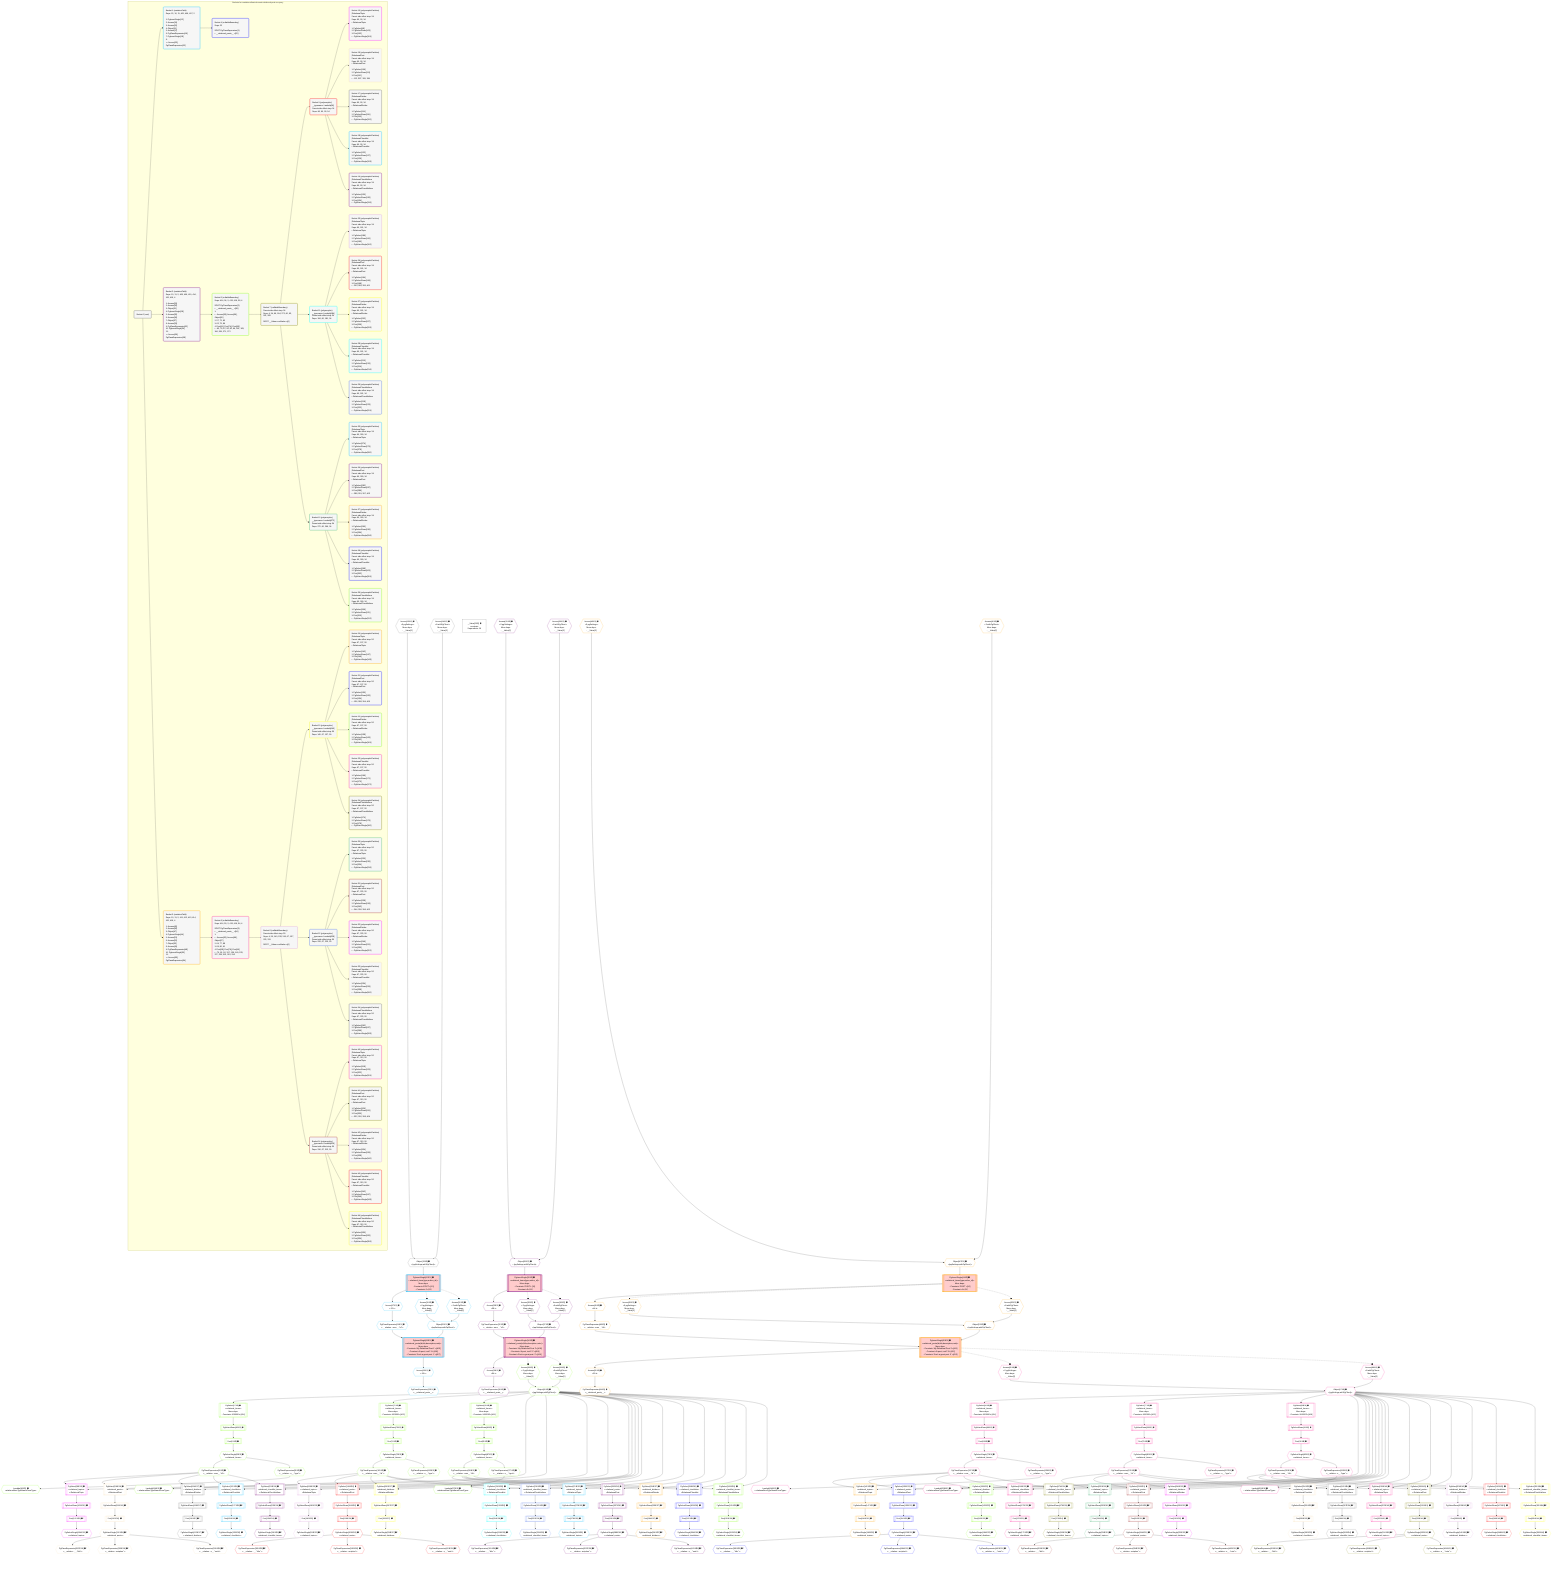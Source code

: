 %%{init: {'themeVariables': { 'fontSize': '12px'}}}%%
graph TD
    classDef path fill:#eee,stroke:#000,color:#000
    classDef plan fill:#fff,stroke-width:1px,color:#000
    classDef itemplan fill:#fff,stroke-width:2px,color:#000
    classDef unbatchedplan fill:#dff,stroke-width:1px,color:#000
    classDef sideeffectplan fill:#fcc,stroke-width:2px,color:#000
    classDef bucket fill:#f6f6f6,color:#000,stroke-width:2px,text-align:left

    subgraph "Buckets for mutations/basics/create-relational-post-no-query"
    Bucket0("Bucket 0 (root)"):::bucket
    Bucket1("Bucket 1 (mutationField)<br />Deps: 15, 10, 11, 405, 406, 407, 2<br /><br />1: PgInsertSingle[12]<br />2: Access[19]<br />3: Access[20]<br />4: Object[21]<br />5: Access[17]<br />6: PgClassExpression[16]<br />7: PgInsertSingle[18]<br />8: <br />ᐳ: Access[23], PgClassExpression[22]"):::bucket
    Bucket2("Bucket 2 (mutationField)<br />Deps: 10, 11, 2, 408, 409, 410, 414, 415, 416, 4<br /><br />1: Access[29]<br />2: Access[30]<br />3: Object[31]<br />4: PgInsertSingle[28]<br />5: Access[35]<br />6: Access[36]<br />7: Object[37]<br />8: Access[33]<br />9: PgClassExpression[32]<br />10: PgInsertSingle[34]<br />11: <br />ᐳ: Access[39], PgClassExpression[38]"):::bucket
    Bucket3("Bucket 3 (mutationField)<br />Deps: 10, 11, 2, 411, 412, 413, 414, 415, 416, 4<br /><br />1: Access[45]<br />2: Access[46]<br />3: Object[47]<br />4: PgInsertSingle[44]<br />5: Access[51]<br />6: Access[52]<br />7: Object[53]<br />8: Access[49]<br />9: PgClassExpression[48]<br />10: PgInsertSingle[50]<br />11: <br />ᐳ: Access[55], PgClassExpression[54]"):::bucket
    Bucket4("Bucket 4 (nullableBoundary)<br />Deps: 22<br /><br />ROOT PgClassExpression{1}ᐸ__relational_posts__ᐳ[22]"):::bucket
    Bucket5("Bucket 5 (nullableBoundary)<br />Deps: 414, 34, 2, 415, 416, 38, 4<br /><br />ROOT PgClassExpression{2}ᐸ__relational_posts__ᐳ[38]<br />1: <br />ᐳ: Access[58], Access[59], Object[60]<br />2: 57, 72, 83<br />3: 62, 75, 86<br />4: First[61], First[74], First[85]<br />ᐳ: 63, 76, 87, 93, 95, 96, 181, 183, 184, 269, 271, 272"):::bucket
    Bucket6("Bucket 6 (nullableBoundary)<br />Deps: 414, 50, 2, 415, 416, 54, 4<br /><br />ROOT PgClassExpression{3}ᐸ__relational_posts__ᐳ[54]<br />1: <br />ᐳ: Access[65], Access[66], Object[67]<br />2: 64, 77, 88<br />3: 69, 80, 91<br />4: First[68], First[79], First[90]<br />ᐳ: 70, 81, 92, 137, 139, 140, 225, 227, 228, 313, 315, 316"):::bucket
    Bucket7("Bucket 7 (nullableBoundary)<br />Parent side effect step: 34<br />Deps: 4, 34, 96, 184, 272, 60, 93, 181, 269<br /><br />ROOT __ValueᐸrootValueᐳ[4]"):::bucket
    Bucket8("Bucket 8 (nullableBoundary)<br />Parent side effect step: 50<br />Deps: 4, 50, 140, 228, 316, 67, 137, 225, 313<br /><br />ROOT __ValueᐸrootValueᐳ[4]"):::bucket
    Bucket9("Bucket 9 (polymorphic)<br />__typename: Lambda[96]<br />Parent side effect step: 34<br />Deps: 96, 60, 93, 34"):::bucket
    Bucket10("Bucket 10 (polymorphic)<br />__typename: Lambda[140]<br />Parent side effect step: 50<br />Deps: 140, 67, 137, 50"):::bucket
    Bucket11("Bucket 11 (polymorphic)<br />__typename: Lambda[184]<br />Parent side effect step: 34<br />Deps: 184, 60, 181, 34"):::bucket
    Bucket12("Bucket 12 (polymorphic)<br />__typename: Lambda[228]<br />Parent side effect step: 50<br />Deps: 228, 67, 225, 50"):::bucket
    Bucket13("Bucket 13 (polymorphic)<br />__typename: Lambda[272]<br />Parent side effect step: 34<br />Deps: 272, 60, 269, 34"):::bucket
    Bucket14("Bucket 14 (polymorphic)<br />__typename: Lambda[316]<br />Parent side effect step: 50<br />Deps: 316, 67, 313, 50"):::bucket
    Bucket15("Bucket 15 (polymorphicPartition)<br />|RelationalTopic<br />Parent side effect step: 34<br />Deps: 60, 93, 34<br />ᐳRelationalTopic<br /><br />1: PgSelect[98]<br />2: PgSelectRows[103]<br />3: First[102]<br />ᐳ: PgSelectSingle[104]"):::bucket
    Bucket16("Bucket 16 (polymorphicPartition)<br />|RelationalPost<br />Parent side effect step: 34<br />Deps: 60, 93, 34<br />ᐳRelationalPost<br /><br />1: PgSelect[106]<br />2: PgSelectRows[111]<br />3: First[110]<br />ᐳ: 112, 387, 393, 399"):::bucket
    Bucket17("Bucket 17 (polymorphicPartition)<br />|RelationalDivider<br />Parent side effect step: 34<br />Deps: 60, 93, 34<br />ᐳRelationalDivider<br /><br />1: PgSelect[114]<br />2: PgSelectRows[119]<br />3: First[118]<br />ᐳ: PgSelectSingle[120]"):::bucket
    Bucket18("Bucket 18 (polymorphicPartition)<br />|RelationalChecklist<br />Parent side effect step: 34<br />Deps: 60, 93, 34<br />ᐳRelationalChecklist<br /><br />1: PgSelect[122]<br />2: PgSelectRows[127]<br />3: First[126]<br />ᐳ: PgSelectSingle[128]"):::bucket
    Bucket19("Bucket 19 (polymorphicPartition)<br />|RelationalChecklistItem<br />Parent side effect step: 34<br />Deps: 60, 93, 34<br />ᐳRelationalChecklistItem<br /><br />1: PgSelect[130]<br />2: PgSelectRows[135]<br />3: First[134]<br />ᐳ: PgSelectSingle[136]"):::bucket
    Bucket20("Bucket 20 (polymorphicPartition)<br />|RelationalTopic<br />Parent side effect step: 50<br />Deps: 67, 137, 50<br />ᐳRelationalTopic<br /><br />1: PgSelect[142]<br />2: PgSelectRows[147]<br />3: First[146]<br />ᐳ: PgSelectSingle[148]"):::bucket
    Bucket21("Bucket 21 (polymorphicPartition)<br />|RelationalPost<br />Parent side effect step: 50<br />Deps: 67, 137, 50<br />ᐳRelationalPost<br /><br />1: PgSelect[150]<br />2: PgSelectRows[155]<br />3: First[154]<br />ᐳ: 156, 388, 394, 400"):::bucket
    Bucket22("Bucket 22 (polymorphicPartition)<br />|RelationalDivider<br />Parent side effect step: 50<br />Deps: 67, 137, 50<br />ᐳRelationalDivider<br /><br />1: PgSelect[158]<br />2: PgSelectRows[163]<br />3: First[162]<br />ᐳ: PgSelectSingle[164]"):::bucket
    Bucket23("Bucket 23 (polymorphicPartition)<br />|RelationalChecklist<br />Parent side effect step: 50<br />Deps: 67, 137, 50<br />ᐳRelationalChecklist<br /><br />1: PgSelect[166]<br />2: PgSelectRows[171]<br />3: First[170]<br />ᐳ: PgSelectSingle[172]"):::bucket
    Bucket24("Bucket 24 (polymorphicPartition)<br />|RelationalChecklistItem<br />Parent side effect step: 50<br />Deps: 67, 137, 50<br />ᐳRelationalChecklistItem<br /><br />1: PgSelect[174]<br />2: PgSelectRows[179]<br />3: First[178]<br />ᐳ: PgSelectSingle[180]"):::bucket
    Bucket25("Bucket 25 (polymorphicPartition)<br />|RelationalTopic<br />Parent side effect step: 34<br />Deps: 60, 181, 34<br />ᐳRelationalTopic<br /><br />1: PgSelect[186]<br />2: PgSelectRows[191]<br />3: First[190]<br />ᐳ: PgSelectSingle[192]"):::bucket
    Bucket26("Bucket 26 (polymorphicPartition)<br />|RelationalPost<br />Parent side effect step: 34<br />Deps: 60, 181, 34<br />ᐳRelationalPost<br /><br />1: PgSelect[194]<br />2: PgSelectRows[199]<br />3: First[198]<br />ᐳ: 200, 389, 395, 401"):::bucket
    Bucket27("Bucket 27 (polymorphicPartition)<br />|RelationalDivider<br />Parent side effect step: 34<br />Deps: 60, 181, 34<br />ᐳRelationalDivider<br /><br />1: PgSelect[202]<br />2: PgSelectRows[207]<br />3: First[206]<br />ᐳ: PgSelectSingle[208]"):::bucket
    Bucket28("Bucket 28 (polymorphicPartition)<br />|RelationalChecklist<br />Parent side effect step: 34<br />Deps: 60, 181, 34<br />ᐳRelationalChecklist<br /><br />1: PgSelect[210]<br />2: PgSelectRows[215]<br />3: First[214]<br />ᐳ: PgSelectSingle[216]"):::bucket
    Bucket29("Bucket 29 (polymorphicPartition)<br />|RelationalChecklistItem<br />Parent side effect step: 34<br />Deps: 60, 181, 34<br />ᐳRelationalChecklistItem<br /><br />1: PgSelect[218]<br />2: PgSelectRows[223]<br />3: First[222]<br />ᐳ: PgSelectSingle[224]"):::bucket
    Bucket30("Bucket 30 (polymorphicPartition)<br />|RelationalTopic<br />Parent side effect step: 50<br />Deps: 67, 225, 50<br />ᐳRelationalTopic<br /><br />1: PgSelect[230]<br />2: PgSelectRows[235]<br />3: First[234]<br />ᐳ: PgSelectSingle[236]"):::bucket
    Bucket31("Bucket 31 (polymorphicPartition)<br />|RelationalPost<br />Parent side effect step: 50<br />Deps: 67, 225, 50<br />ᐳRelationalPost<br /><br />1: PgSelect[238]<br />2: PgSelectRows[243]<br />3: First[242]<br />ᐳ: 244, 390, 396, 402"):::bucket
    Bucket32("Bucket 32 (polymorphicPartition)<br />|RelationalDivider<br />Parent side effect step: 50<br />Deps: 67, 225, 50<br />ᐳRelationalDivider<br /><br />1: PgSelect[246]<br />2: PgSelectRows[251]<br />3: First[250]<br />ᐳ: PgSelectSingle[252]"):::bucket
    Bucket33("Bucket 33 (polymorphicPartition)<br />|RelationalChecklist<br />Parent side effect step: 50<br />Deps: 67, 225, 50<br />ᐳRelationalChecklist<br /><br />1: PgSelect[254]<br />2: PgSelectRows[259]<br />3: First[258]<br />ᐳ: PgSelectSingle[260]"):::bucket
    Bucket34("Bucket 34 (polymorphicPartition)<br />|RelationalChecklistItem<br />Parent side effect step: 50<br />Deps: 67, 225, 50<br />ᐳRelationalChecklistItem<br /><br />1: PgSelect[262]<br />2: PgSelectRows[267]<br />3: First[266]<br />ᐳ: PgSelectSingle[268]"):::bucket
    Bucket35("Bucket 35 (polymorphicPartition)<br />|RelationalTopic<br />Parent side effect step: 34<br />Deps: 60, 269, 34<br />ᐳRelationalTopic<br /><br />1: PgSelect[274]<br />2: PgSelectRows[279]<br />3: First[278]<br />ᐳ: PgSelectSingle[280]"):::bucket
    Bucket36("Bucket 36 (polymorphicPartition)<br />|RelationalPost<br />Parent side effect step: 34<br />Deps: 60, 269, 34<br />ᐳRelationalPost<br /><br />1: PgSelect[282]<br />2: PgSelectRows[287]<br />3: First[286]<br />ᐳ: 288, 391, 397, 403"):::bucket
    Bucket37("Bucket 37 (polymorphicPartition)<br />|RelationalDivider<br />Parent side effect step: 34<br />Deps: 60, 269, 34<br />ᐳRelationalDivider<br /><br />1: PgSelect[290]<br />2: PgSelectRows[295]<br />3: First[294]<br />ᐳ: PgSelectSingle[296]"):::bucket
    Bucket38("Bucket 38 (polymorphicPartition)<br />|RelationalChecklist<br />Parent side effect step: 34<br />Deps: 60, 269, 34<br />ᐳRelationalChecklist<br /><br />1: PgSelect[298]<br />2: PgSelectRows[303]<br />3: First[302]<br />ᐳ: PgSelectSingle[304]"):::bucket
    Bucket39("Bucket 39 (polymorphicPartition)<br />|RelationalChecklistItem<br />Parent side effect step: 34<br />Deps: 60, 269, 34<br />ᐳRelationalChecklistItem<br /><br />1: PgSelect[306]<br />2: PgSelectRows[311]<br />3: First[310]<br />ᐳ: PgSelectSingle[312]"):::bucket
    Bucket40("Bucket 40 (polymorphicPartition)<br />|RelationalTopic<br />Parent side effect step: 50<br />Deps: 67, 313, 50<br />ᐳRelationalTopic<br /><br />1: PgSelect[318]<br />2: PgSelectRows[323]<br />3: First[322]<br />ᐳ: PgSelectSingle[324]"):::bucket
    Bucket41("Bucket 41 (polymorphicPartition)<br />|RelationalPost<br />Parent side effect step: 50<br />Deps: 67, 313, 50<br />ᐳRelationalPost<br /><br />1: PgSelect[326]<br />2: PgSelectRows[331]<br />3: First[330]<br />ᐳ: 332, 392, 398, 404"):::bucket
    Bucket42("Bucket 42 (polymorphicPartition)<br />|RelationalDivider<br />Parent side effect step: 50<br />Deps: 67, 313, 50<br />ᐳRelationalDivider<br /><br />1: PgSelect[334]<br />2: PgSelectRows[339]<br />3: First[338]<br />ᐳ: PgSelectSingle[340]"):::bucket
    Bucket43("Bucket 43 (polymorphicPartition)<br />|RelationalChecklist<br />Parent side effect step: 50<br />Deps: 67, 313, 50<br />ᐳRelationalChecklist<br /><br />1: PgSelect[342]<br />2: PgSelectRows[347]<br />3: First[346]<br />ᐳ: PgSelectSingle[348]"):::bucket
    Bucket44("Bucket 44 (polymorphicPartition)<br />|RelationalChecklistItem<br />Parent side effect step: 50<br />Deps: 67, 313, 50<br />ᐳRelationalChecklistItem<br /><br />1: PgSelect[350]<br />2: PgSelectRows[355]<br />3: First[354]<br />ᐳ: PgSelectSingle[356]"):::bucket
    end
    Bucket0 --> Bucket1 & Bucket2 & Bucket3
    Bucket1 --> Bucket4
    Bucket2 --> Bucket5
    Bucket3 --> Bucket6
    Bucket5 --> Bucket7
    Bucket6 --> Bucket8
    Bucket7 --> Bucket9 & Bucket11 & Bucket13
    Bucket8 --> Bucket10 & Bucket12 & Bucket14
    Bucket9 --> Bucket15 & Bucket16 & Bucket17 & Bucket18 & Bucket19
    Bucket10 --> Bucket20 & Bucket21 & Bucket22 & Bucket23 & Bucket24
    Bucket11 --> Bucket25 & Bucket26 & Bucket27 & Bucket28 & Bucket29
    Bucket12 --> Bucket30 & Bucket31 & Bucket32 & Bucket33 & Bucket34
    Bucket13 --> Bucket35 & Bucket36 & Bucket37 & Bucket38 & Bucket39
    Bucket14 --> Bucket40 & Bucket41 & Bucket42 & Bucket43 & Bucket44

    %% plan dependencies
    Object15{{"Object[15∈0] ➊<br />ᐸ{pgSettings,withPgClient}ᐳ"}}:::plan
    Access13{{"Access[13∈0] ➊<br />ᐸ2.pgSettingsᐳ<br />More deps:<br />- __Value[2]"}}:::plan
    Access14{{"Access[14∈0] ➊<br />ᐸ2.withPgClientᐳ<br />More deps:<br />- __Value[2]"}}:::plan
    Access13 & Access14 --> Object15
    __Value2["__Value[2∈0] ➊<br />ᐸcontextᐳ<br />Dependents: 16"]:::plan
    PgInsertSingle18[["PgInsertSingle[18∈1] ➊<br />ᐸrelational_posts(id,title,description,note)ᐳ<br />More deps:<br />- Constantᐸ'My Relational Post 1'ᐳ[405]<br />- Constantᐸ'A post, innit? 1'ᐳ[406]<br />- Constantᐸ'Such a great post. 1'ᐳ[407]"]]:::sideeffectplan
    Object21{{"Object[21∈1] ➊<br />ᐸ{pgSettings,withPgClient}ᐳ"}}:::plan
    PgClassExpression16{{"PgClassExpression[16∈1] ➊<br />ᐸ__relation...ems__.”id”ᐳ"}}:::plan
    Object21 & PgClassExpression16 --> PgInsertSingle18
    PgInsertSingle12[["PgInsertSingle[12∈1] ➊<br />ᐸrelational_items(type,author_id)ᐳ<br />More deps:<br />- Constantᐸ'POST'ᐳ[10]<br />- Constantᐸ2ᐳ[11]"]]:::sideeffectplan
    Object15 --> PgInsertSingle12
    Access19{{"Access[19∈1] ➊<br />ᐸ2.pgSettingsᐳ<br />More deps:<br />- __Value[2]"}}:::plan
    Access20{{"Access[20∈1] ➊<br />ᐸ2.withPgClientᐳ<br />More deps:<br />- __Value[2]"}}:::plan
    Access19 & Access20 --> Object21
    Access17{{"Access[17∈1] ➊<br />ᐸ12.tᐳ"}}:::plan
    Access17 --> PgClassExpression16
    PgInsertSingle12 --> Access17
    PgClassExpression22{{"PgClassExpression[22∈1] ➊<br />ᐸ__relational_posts__ᐳ"}}:::plan
    Access23{{"Access[23∈1] ➊<br />ᐸ18.tᐳ"}}:::plan
    Access23 --> PgClassExpression22
    PgInsertSingle18 --> Access23
    PgInsertSingle34[["PgInsertSingle[34∈2] ➊<br />ᐸrelational_posts(id,title,description,note)ᐳ<br />More deps:<br />- Constantᐸ'My Relational Post 2'ᐳ[408]<br />- Constantᐸ'A post, innit? 2'ᐳ[409]<br />- Constantᐸ'Such a great post. 2'ᐳ[410]"]]:::sideeffectplan
    Object37{{"Object[37∈2] ➊<br />ᐸ{pgSettings,withPgClient}ᐳ"}}:::plan
    PgClassExpression32{{"PgClassExpression[32∈2] ➊<br />ᐸ__relation...ems__.”id”ᐳ"}}:::plan
    Object37 & PgClassExpression32 --> PgInsertSingle34
    PgInsertSingle28[["PgInsertSingle[28∈2] ➊<br />ᐸrelational_items(type,author_id)ᐳ<br />More deps:<br />- Constantᐸ'POST'ᐳ[10]<br />- Constantᐸ2ᐳ[11]"]]:::sideeffectplan
    Object31{{"Object[31∈2] ➊<br />ᐸ{pgSettings,withPgClient}ᐳ"}}:::plan
    Object31 --> PgInsertSingle28
    Access29{{"Access[29∈2] ➊<br />ᐸ2.pgSettingsᐳ<br />More deps:<br />- __Value[2]"}}:::plan
    Access30{{"Access[30∈2] ➊<br />ᐸ2.withPgClientᐳ<br />More deps:<br />- __Value[2]"}}:::plan
    Access29 & Access30 --> Object31
    Access35{{"Access[35∈2] ➊<br />ᐸ2.pgSettingsᐳ<br />More deps:<br />- __Value[2]"}}:::plan
    Access36{{"Access[36∈2] ➊<br />ᐸ2.withPgClientᐳ<br />More deps:<br />- __Value[2]"}}:::plan
    Access35 & Access36 --> Object37
    Access33{{"Access[33∈2] ➊<br />ᐸ28.tᐳ"}}:::plan
    Access33 --> PgClassExpression32
    PgInsertSingle28 --> Access33
    PgClassExpression38{{"PgClassExpression[38∈2] ➊<br />ᐸ__relational_posts__ᐳ"}}:::plan
    Access39{{"Access[39∈2] ➊<br />ᐸ34.tᐳ"}}:::plan
    Access39 --> PgClassExpression38
    PgInsertSingle34 --> Access39
    PgInsertSingle50[["PgInsertSingle[50∈3] ➊<br />ᐸrelational_posts(id,title,description,note)ᐳ<br />More deps:<br />- Constantᐸ'My Relational Post 3'ᐳ[411]<br />- Constantᐸ'A post, innit? 3'ᐳ[412]<br />- Constantᐸ'Such a great post. 3'ᐳ[413]"]]:::sideeffectplan
    Object53{{"Object[53∈3] ➊<br />ᐸ{pgSettings,withPgClient}ᐳ"}}:::plan
    PgClassExpression48{{"PgClassExpression[48∈3] ➊<br />ᐸ__relation...ems__.”id”ᐳ"}}:::plan
    Object53 & PgClassExpression48 --> PgInsertSingle50
    PgInsertSingle44[["PgInsertSingle[44∈3] ➊<br />ᐸrelational_items(type,author_id)ᐳ<br />More deps:<br />- Constantᐸ'POST'ᐳ[10]<br />- Constantᐸ2ᐳ[11]"]]:::sideeffectplan
    Object47{{"Object[47∈3] ➊<br />ᐸ{pgSettings,withPgClient}ᐳ"}}:::plan
    Object47 --> PgInsertSingle44
    Access45{{"Access[45∈3] ➊<br />ᐸ2.pgSettingsᐳ<br />More deps:<br />- __Value[2]"}}:::plan
    Access46{{"Access[46∈3] ➊<br />ᐸ2.withPgClientᐳ<br />More deps:<br />- __Value[2]"}}:::plan
    Access45 & Access46 --> Object47
    Access51{{"Access[51∈3] ➊<br />ᐸ2.pgSettingsᐳ<br />More deps:<br />- __Value[2]"}}:::plan
    Access52{{"Access[52∈3] ➊<br />ᐸ2.withPgClientᐳ<br />More deps:<br />- __Value[2]"}}:::plan
    Access51 & Access52 --> Object53
    Access49{{"Access[49∈3] ➊<br />ᐸ44.tᐳ"}}:::plan
    Access49 --> PgClassExpression48
    PgInsertSingle44 --> Access49
    PgClassExpression54{{"PgClassExpression[54∈3] ➊<br />ᐸ__relational_posts__ᐳ"}}:::plan
    Access55{{"Access[55∈3] ➊<br />ᐸ50.tᐳ"}}:::plan
    Access55 --> PgClassExpression54
    PgInsertSingle50 --> Access55
    PgSelect57[["PgSelect[57∈5] ➊<br />ᐸrelational_itemsᐳ<br />More deps:<br />- Constantᐸ1000000ᐳ[414]"]]:::plan
    Object60{{"Object[60∈5] ➊<br />ᐸ{pgSettings,withPgClient}ᐳ"}}:::plan
    Object60 --> PgSelect57
    Access58{{"Access[58∈5] ➊<br />ᐸ2.pgSettingsᐳ<br />More deps:<br />- __Value[2]"}}:::plan
    Access59{{"Access[59∈5] ➊<br />ᐸ2.withPgClientᐳ<br />More deps:<br />- __Value[2]"}}:::plan
    Access58 & Access59 --> Object60
    PgSelect72[["PgSelect[72∈5] ➊<br />ᐸrelational_itemsᐳ<br />More deps:<br />- Constantᐸ1000001ᐳ[415]"]]:::plan
    Object60 --> PgSelect72
    PgSelect83[["PgSelect[83∈5] ➊<br />ᐸrelational_itemsᐳ<br />More deps:<br />- Constantᐸ1000002ᐳ[416]"]]:::plan
    Object60 --> PgSelect83
    First61[["First[61∈5] ➊"]]:::plan
    PgSelectRows62[["PgSelectRows[62∈5] ➊"]]:::plan
    PgSelectRows62 --> First61
    PgSelect57 --> PgSelectRows62
    PgSelectSingle63{{"PgSelectSingle[63∈5] ➊<br />ᐸrelational_itemsᐳ"}}:::plan
    First61 --> PgSelectSingle63
    First74[["First[74∈5] ➊"]]:::plan
    PgSelectRows75[["PgSelectRows[75∈5] ➊"]]:::plan
    PgSelectRows75 --> First74
    PgSelect72 --> PgSelectRows75
    PgSelectSingle76{{"PgSelectSingle[76∈5] ➊<br />ᐸrelational_itemsᐳ"}}:::plan
    First74 --> PgSelectSingle76
    First85[["First[85∈5] ➊"]]:::plan
    PgSelectRows86[["PgSelectRows[86∈5] ➊"]]:::plan
    PgSelectRows86 --> First85
    PgSelect83 --> PgSelectRows86
    PgSelectSingle87{{"PgSelectSingle[87∈5] ➊<br />ᐸrelational_itemsᐳ"}}:::plan
    First85 --> PgSelectSingle87
    PgClassExpression93{{"PgClassExpression[93∈5] ➊<br />ᐸ__relation...ems__.”id”ᐳ"}}:::plan
    PgSelectSingle63 --> PgClassExpression93
    PgClassExpression95{{"PgClassExpression[95∈5] ➊<br />ᐸ__relation...s__.”type”ᐳ"}}:::plan
    PgSelectSingle63 --> PgClassExpression95
    Lambda96{{"Lambda[96∈5] ➊<br />ᐸrelationalItemTypeNameFromTypeᐳ"}}:::plan
    PgClassExpression95 --> Lambda96
    PgClassExpression181{{"PgClassExpression[181∈5] ➊<br />ᐸ__relation...ems__.”id”ᐳ"}}:::plan
    PgSelectSingle76 --> PgClassExpression181
    PgClassExpression183{{"PgClassExpression[183∈5] ➊<br />ᐸ__relation...s__.”type”ᐳ"}}:::plan
    PgSelectSingle76 --> PgClassExpression183
    Lambda184{{"Lambda[184∈5] ➊<br />ᐸrelationalItemTypeNameFromTypeᐳ"}}:::plan
    PgClassExpression183 --> Lambda184
    PgClassExpression269{{"PgClassExpression[269∈5] ➊<br />ᐸ__relation...ems__.”id”ᐳ"}}:::plan
    PgSelectSingle87 --> PgClassExpression269
    PgClassExpression271{{"PgClassExpression[271∈5] ➊<br />ᐸ__relation...s__.”type”ᐳ"}}:::plan
    PgSelectSingle87 --> PgClassExpression271
    Lambda272{{"Lambda[272∈5] ➊<br />ᐸrelationalItemTypeNameFromTypeᐳ"}}:::plan
    PgClassExpression271 --> Lambda272
    PgSelect64[["PgSelect[64∈6] ➊<br />ᐸrelational_itemsᐳ<br />More deps:<br />- Constantᐸ1000000ᐳ[414]"]]:::plan
    Object67{{"Object[67∈6] ➊<br />ᐸ{pgSettings,withPgClient}ᐳ"}}:::plan
    Object67 --> PgSelect64
    Access65{{"Access[65∈6] ➊<br />ᐸ2.pgSettingsᐳ<br />More deps:<br />- __Value[2]"}}:::plan
    Access66{{"Access[66∈6] ➊<br />ᐸ2.withPgClientᐳ<br />More deps:<br />- __Value[2]"}}:::plan
    Access65 & Access66 --> Object67
    PgSelect77[["PgSelect[77∈6] ➊<br />ᐸrelational_itemsᐳ<br />More deps:<br />- Constantᐸ1000001ᐳ[415]"]]:::plan
    Object67 --> PgSelect77
    PgSelect88[["PgSelect[88∈6] ➊<br />ᐸrelational_itemsᐳ<br />More deps:<br />- Constantᐸ1000002ᐳ[416]"]]:::plan
    Object67 --> PgSelect88
    First68[["First[68∈6] ➊"]]:::plan
    PgSelectRows69[["PgSelectRows[69∈6] ➊"]]:::plan
    PgSelectRows69 --> First68
    PgSelect64 --> PgSelectRows69
    PgSelectSingle70{{"PgSelectSingle[70∈6] ➊<br />ᐸrelational_itemsᐳ"}}:::plan
    First68 --> PgSelectSingle70
    First79[["First[79∈6] ➊"]]:::plan
    PgSelectRows80[["PgSelectRows[80∈6] ➊"]]:::plan
    PgSelectRows80 --> First79
    PgSelect77 --> PgSelectRows80
    PgSelectSingle81{{"PgSelectSingle[81∈6] ➊<br />ᐸrelational_itemsᐳ"}}:::plan
    First79 --> PgSelectSingle81
    First90[["First[90∈6] ➊"]]:::plan
    PgSelectRows91[["PgSelectRows[91∈6] ➊"]]:::plan
    PgSelectRows91 --> First90
    PgSelect88 --> PgSelectRows91
    PgSelectSingle92{{"PgSelectSingle[92∈6] ➊<br />ᐸrelational_itemsᐳ"}}:::plan
    First90 --> PgSelectSingle92
    PgClassExpression137{{"PgClassExpression[137∈6] ➊<br />ᐸ__relation...ems__.”id”ᐳ"}}:::plan
    PgSelectSingle70 --> PgClassExpression137
    PgClassExpression139{{"PgClassExpression[139∈6] ➊<br />ᐸ__relation...s__.”type”ᐳ"}}:::plan
    PgSelectSingle70 --> PgClassExpression139
    Lambda140{{"Lambda[140∈6] ➊<br />ᐸrelationalItemTypeNameFromTypeᐳ"}}:::plan
    PgClassExpression139 --> Lambda140
    PgClassExpression225{{"PgClassExpression[225∈6] ➊<br />ᐸ__relation...ems__.”id”ᐳ"}}:::plan
    PgSelectSingle81 --> PgClassExpression225
    PgClassExpression227{{"PgClassExpression[227∈6] ➊<br />ᐸ__relation...s__.”type”ᐳ"}}:::plan
    PgSelectSingle81 --> PgClassExpression227
    Lambda228{{"Lambda[228∈6] ➊<br />ᐸrelationalItemTypeNameFromTypeᐳ"}}:::plan
    PgClassExpression227 --> Lambda228
    PgClassExpression313{{"PgClassExpression[313∈6] ➊<br />ᐸ__relation...ems__.”id”ᐳ"}}:::plan
    PgSelectSingle92 --> PgClassExpression313
    PgClassExpression315{{"PgClassExpression[315∈6] ➊<br />ᐸ__relation...s__.”type”ᐳ"}}:::plan
    PgSelectSingle92 --> PgClassExpression315
    Lambda316{{"Lambda[316∈6] ➊<br />ᐸrelationalItemTypeNameFromTypeᐳ"}}:::plan
    PgClassExpression315 --> Lambda316
    PgSelect98[["PgSelect[98∈15] ➊<br />ᐸrelational_topicsᐳ<br />ᐳRelationalTopic"]]:::plan
    Object60 & PgClassExpression93 --> PgSelect98
    First102[["First[102∈15] ➊^"]]:::plan
    PgSelectRows103[["PgSelectRows[103∈15] ➊^"]]:::plan
    PgSelectRows103 --> First102
    PgSelect98 --> PgSelectRows103
    PgSelectSingle104{{"PgSelectSingle[104∈15] ➊^<br />ᐸrelational_topicsᐳ"}}:::plan
    First102 --> PgSelectSingle104
    PgSelect106[["PgSelect[106∈16] ➊<br />ᐸrelational_postsᐳ<br />ᐳRelationalPost"]]:::plan
    Object60 & PgClassExpression93 --> PgSelect106
    First110[["First[110∈16] ➊^"]]:::plan
    PgSelectRows111[["PgSelectRows[111∈16] ➊^"]]:::plan
    PgSelectRows111 --> First110
    PgSelect106 --> PgSelectRows111
    PgSelectSingle112{{"PgSelectSingle[112∈16] ➊^<br />ᐸrelational_postsᐳ"}}:::plan
    First110 --> PgSelectSingle112
    PgClassExpression387{{"PgClassExpression[387∈16] ➊^<br />ᐸ__relation...__.”title”ᐳ"}}:::plan
    PgSelectSingle112 --> PgClassExpression387
    PgClassExpression393{{"PgClassExpression[393∈16] ➊^<br />ᐸ__relation...scription”ᐳ"}}:::plan
    PgSelectSingle112 --> PgClassExpression393
    PgClassExpression399{{"PgClassExpression[399∈16] ➊^<br />ᐸ__relation...s__.”note”ᐳ"}}:::plan
    PgSelectSingle112 --> PgClassExpression399
    PgSelect114[["PgSelect[114∈17] ➊<br />ᐸrelational_dividersᐳ<br />ᐳRelationalDivider"]]:::plan
    Object60 & PgClassExpression93 --> PgSelect114
    First118[["First[118∈17] ➊^"]]:::plan
    PgSelectRows119[["PgSelectRows[119∈17] ➊^"]]:::plan
    PgSelectRows119 --> First118
    PgSelect114 --> PgSelectRows119
    PgSelectSingle120{{"PgSelectSingle[120∈17] ➊^<br />ᐸrelational_dividersᐳ"}}:::plan
    First118 --> PgSelectSingle120
    PgSelect122[["PgSelect[122∈18] ➊<br />ᐸrelational_checklistsᐳ<br />ᐳRelationalChecklist"]]:::plan
    Object60 & PgClassExpression93 --> PgSelect122
    First126[["First[126∈18] ➊^"]]:::plan
    PgSelectRows127[["PgSelectRows[127∈18] ➊^"]]:::plan
    PgSelectRows127 --> First126
    PgSelect122 --> PgSelectRows127
    PgSelectSingle128{{"PgSelectSingle[128∈18] ➊^<br />ᐸrelational_checklistsᐳ"}}:::plan
    First126 --> PgSelectSingle128
    PgSelect130[["PgSelect[130∈19] ➊<br />ᐸrelational_checklist_itemsᐳ<br />ᐳRelationalChecklistItem"]]:::plan
    Object60 & PgClassExpression93 --> PgSelect130
    First134[["First[134∈19] ➊^"]]:::plan
    PgSelectRows135[["PgSelectRows[135∈19] ➊^"]]:::plan
    PgSelectRows135 --> First134
    PgSelect130 --> PgSelectRows135
    PgSelectSingle136{{"PgSelectSingle[136∈19] ➊^<br />ᐸrelational_checklist_itemsᐳ"}}:::plan
    First134 --> PgSelectSingle136
    PgSelect142[["PgSelect[142∈20] ➊<br />ᐸrelational_topicsᐳ<br />ᐳRelationalTopic"]]:::plan
    Object67 & PgClassExpression137 --> PgSelect142
    First146[["First[146∈20] ➊^"]]:::plan
    PgSelectRows147[["PgSelectRows[147∈20] ➊^"]]:::plan
    PgSelectRows147 --> First146
    PgSelect142 --> PgSelectRows147
    PgSelectSingle148{{"PgSelectSingle[148∈20] ➊^<br />ᐸrelational_topicsᐳ"}}:::plan
    First146 --> PgSelectSingle148
    PgSelect150[["PgSelect[150∈21] ➊<br />ᐸrelational_postsᐳ<br />ᐳRelationalPost"]]:::plan
    Object67 & PgClassExpression137 --> PgSelect150
    First154[["First[154∈21] ➊^"]]:::plan
    PgSelectRows155[["PgSelectRows[155∈21] ➊^"]]:::plan
    PgSelectRows155 --> First154
    PgSelect150 --> PgSelectRows155
    PgSelectSingle156{{"PgSelectSingle[156∈21] ➊^<br />ᐸrelational_postsᐳ"}}:::plan
    First154 --> PgSelectSingle156
    PgClassExpression388{{"PgClassExpression[388∈21] ➊^<br />ᐸ__relation...__.”title”ᐳ"}}:::plan
    PgSelectSingle156 --> PgClassExpression388
    PgClassExpression394{{"PgClassExpression[394∈21] ➊^<br />ᐸ__relation...scription”ᐳ"}}:::plan
    PgSelectSingle156 --> PgClassExpression394
    PgClassExpression400{{"PgClassExpression[400∈21] ➊^<br />ᐸ__relation...s__.”note”ᐳ"}}:::plan
    PgSelectSingle156 --> PgClassExpression400
    PgSelect158[["PgSelect[158∈22] ➊<br />ᐸrelational_dividersᐳ<br />ᐳRelationalDivider"]]:::plan
    Object67 & PgClassExpression137 --> PgSelect158
    First162[["First[162∈22] ➊^"]]:::plan
    PgSelectRows163[["PgSelectRows[163∈22] ➊^"]]:::plan
    PgSelectRows163 --> First162
    PgSelect158 --> PgSelectRows163
    PgSelectSingle164{{"PgSelectSingle[164∈22] ➊^<br />ᐸrelational_dividersᐳ"}}:::plan
    First162 --> PgSelectSingle164
    PgSelect166[["PgSelect[166∈23] ➊<br />ᐸrelational_checklistsᐳ<br />ᐳRelationalChecklist"]]:::plan
    Object67 & PgClassExpression137 --> PgSelect166
    First170[["First[170∈23] ➊^"]]:::plan
    PgSelectRows171[["PgSelectRows[171∈23] ➊^"]]:::plan
    PgSelectRows171 --> First170
    PgSelect166 --> PgSelectRows171
    PgSelectSingle172{{"PgSelectSingle[172∈23] ➊^<br />ᐸrelational_checklistsᐳ"}}:::plan
    First170 --> PgSelectSingle172
    PgSelect174[["PgSelect[174∈24] ➊<br />ᐸrelational_checklist_itemsᐳ<br />ᐳRelationalChecklistItem"]]:::plan
    Object67 & PgClassExpression137 --> PgSelect174
    First178[["First[178∈24] ➊^"]]:::plan
    PgSelectRows179[["PgSelectRows[179∈24] ➊^"]]:::plan
    PgSelectRows179 --> First178
    PgSelect174 --> PgSelectRows179
    PgSelectSingle180{{"PgSelectSingle[180∈24] ➊^<br />ᐸrelational_checklist_itemsᐳ"}}:::plan
    First178 --> PgSelectSingle180
    PgSelect186[["PgSelect[186∈25] ➊<br />ᐸrelational_topicsᐳ<br />ᐳRelationalTopic"]]:::plan
    Object60 & PgClassExpression181 --> PgSelect186
    First190[["First[190∈25] ➊^"]]:::plan
    PgSelectRows191[["PgSelectRows[191∈25] ➊^"]]:::plan
    PgSelectRows191 --> First190
    PgSelect186 --> PgSelectRows191
    PgSelectSingle192{{"PgSelectSingle[192∈25] ➊^<br />ᐸrelational_topicsᐳ"}}:::plan
    First190 --> PgSelectSingle192
    PgSelect194[["PgSelect[194∈26] ➊<br />ᐸrelational_postsᐳ<br />ᐳRelationalPost"]]:::plan
    Object60 & PgClassExpression181 --> PgSelect194
    First198[["First[198∈26] ➊^"]]:::plan
    PgSelectRows199[["PgSelectRows[199∈26] ➊^"]]:::plan
    PgSelectRows199 --> First198
    PgSelect194 --> PgSelectRows199
    PgSelectSingle200{{"PgSelectSingle[200∈26] ➊^<br />ᐸrelational_postsᐳ"}}:::plan
    First198 --> PgSelectSingle200
    PgClassExpression389{{"PgClassExpression[389∈26] ➊^<br />ᐸ__relation...__.”title”ᐳ"}}:::plan
    PgSelectSingle200 --> PgClassExpression389
    PgClassExpression395{{"PgClassExpression[395∈26] ➊^<br />ᐸ__relation...scription”ᐳ"}}:::plan
    PgSelectSingle200 --> PgClassExpression395
    PgClassExpression401{{"PgClassExpression[401∈26] ➊^<br />ᐸ__relation...s__.”note”ᐳ"}}:::plan
    PgSelectSingle200 --> PgClassExpression401
    PgSelect202[["PgSelect[202∈27] ➊<br />ᐸrelational_dividersᐳ<br />ᐳRelationalDivider"]]:::plan
    Object60 & PgClassExpression181 --> PgSelect202
    First206[["First[206∈27] ➊^"]]:::plan
    PgSelectRows207[["PgSelectRows[207∈27] ➊^"]]:::plan
    PgSelectRows207 --> First206
    PgSelect202 --> PgSelectRows207
    PgSelectSingle208{{"PgSelectSingle[208∈27] ➊^<br />ᐸrelational_dividersᐳ"}}:::plan
    First206 --> PgSelectSingle208
    PgSelect210[["PgSelect[210∈28] ➊<br />ᐸrelational_checklistsᐳ<br />ᐳRelationalChecklist"]]:::plan
    Object60 & PgClassExpression181 --> PgSelect210
    First214[["First[214∈28] ➊^"]]:::plan
    PgSelectRows215[["PgSelectRows[215∈28] ➊^"]]:::plan
    PgSelectRows215 --> First214
    PgSelect210 --> PgSelectRows215
    PgSelectSingle216{{"PgSelectSingle[216∈28] ➊^<br />ᐸrelational_checklistsᐳ"}}:::plan
    First214 --> PgSelectSingle216
    PgSelect218[["PgSelect[218∈29] ➊<br />ᐸrelational_checklist_itemsᐳ<br />ᐳRelationalChecklistItem"]]:::plan
    Object60 & PgClassExpression181 --> PgSelect218
    First222[["First[222∈29] ➊^"]]:::plan
    PgSelectRows223[["PgSelectRows[223∈29] ➊^"]]:::plan
    PgSelectRows223 --> First222
    PgSelect218 --> PgSelectRows223
    PgSelectSingle224{{"PgSelectSingle[224∈29] ➊^<br />ᐸrelational_checklist_itemsᐳ"}}:::plan
    First222 --> PgSelectSingle224
    PgSelect230[["PgSelect[230∈30] ➊<br />ᐸrelational_topicsᐳ<br />ᐳRelationalTopic"]]:::plan
    Object67 & PgClassExpression225 --> PgSelect230
    First234[["First[234∈30] ➊^"]]:::plan
    PgSelectRows235[["PgSelectRows[235∈30] ➊^"]]:::plan
    PgSelectRows235 --> First234
    PgSelect230 --> PgSelectRows235
    PgSelectSingle236{{"PgSelectSingle[236∈30] ➊^<br />ᐸrelational_topicsᐳ"}}:::plan
    First234 --> PgSelectSingle236
    PgSelect238[["PgSelect[238∈31] ➊<br />ᐸrelational_postsᐳ<br />ᐳRelationalPost"]]:::plan
    Object67 & PgClassExpression225 --> PgSelect238
    First242[["First[242∈31] ➊^"]]:::plan
    PgSelectRows243[["PgSelectRows[243∈31] ➊^"]]:::plan
    PgSelectRows243 --> First242
    PgSelect238 --> PgSelectRows243
    PgSelectSingle244{{"PgSelectSingle[244∈31] ➊^<br />ᐸrelational_postsᐳ"}}:::plan
    First242 --> PgSelectSingle244
    PgClassExpression390{{"PgClassExpression[390∈31] ➊^<br />ᐸ__relation...__.”title”ᐳ"}}:::plan
    PgSelectSingle244 --> PgClassExpression390
    PgClassExpression396{{"PgClassExpression[396∈31] ➊^<br />ᐸ__relation...scription”ᐳ"}}:::plan
    PgSelectSingle244 --> PgClassExpression396
    PgClassExpression402{{"PgClassExpression[402∈31] ➊^<br />ᐸ__relation...s__.”note”ᐳ"}}:::plan
    PgSelectSingle244 --> PgClassExpression402
    PgSelect246[["PgSelect[246∈32] ➊<br />ᐸrelational_dividersᐳ<br />ᐳRelationalDivider"]]:::plan
    Object67 & PgClassExpression225 --> PgSelect246
    First250[["First[250∈32] ➊^"]]:::plan
    PgSelectRows251[["PgSelectRows[251∈32] ➊^"]]:::plan
    PgSelectRows251 --> First250
    PgSelect246 --> PgSelectRows251
    PgSelectSingle252{{"PgSelectSingle[252∈32] ➊^<br />ᐸrelational_dividersᐳ"}}:::plan
    First250 --> PgSelectSingle252
    PgSelect254[["PgSelect[254∈33] ➊<br />ᐸrelational_checklistsᐳ<br />ᐳRelationalChecklist"]]:::plan
    Object67 & PgClassExpression225 --> PgSelect254
    First258[["First[258∈33] ➊^"]]:::plan
    PgSelectRows259[["PgSelectRows[259∈33] ➊^"]]:::plan
    PgSelectRows259 --> First258
    PgSelect254 --> PgSelectRows259
    PgSelectSingle260{{"PgSelectSingle[260∈33] ➊^<br />ᐸrelational_checklistsᐳ"}}:::plan
    First258 --> PgSelectSingle260
    PgSelect262[["PgSelect[262∈34] ➊<br />ᐸrelational_checklist_itemsᐳ<br />ᐳRelationalChecklistItem"]]:::plan
    Object67 & PgClassExpression225 --> PgSelect262
    First266[["First[266∈34] ➊^"]]:::plan
    PgSelectRows267[["PgSelectRows[267∈34] ➊^"]]:::plan
    PgSelectRows267 --> First266
    PgSelect262 --> PgSelectRows267
    PgSelectSingle268{{"PgSelectSingle[268∈34] ➊^<br />ᐸrelational_checklist_itemsᐳ"}}:::plan
    First266 --> PgSelectSingle268
    PgSelect274[["PgSelect[274∈35] ➊<br />ᐸrelational_topicsᐳ<br />ᐳRelationalTopic"]]:::plan
    Object60 & PgClassExpression269 --> PgSelect274
    First278[["First[278∈35] ➊^"]]:::plan
    PgSelectRows279[["PgSelectRows[279∈35] ➊^"]]:::plan
    PgSelectRows279 --> First278
    PgSelect274 --> PgSelectRows279
    PgSelectSingle280{{"PgSelectSingle[280∈35] ➊^<br />ᐸrelational_topicsᐳ"}}:::plan
    First278 --> PgSelectSingle280
    PgSelect282[["PgSelect[282∈36] ➊<br />ᐸrelational_postsᐳ<br />ᐳRelationalPost"]]:::plan
    Object60 & PgClassExpression269 --> PgSelect282
    First286[["First[286∈36] ➊^"]]:::plan
    PgSelectRows287[["PgSelectRows[287∈36] ➊^"]]:::plan
    PgSelectRows287 --> First286
    PgSelect282 --> PgSelectRows287
    PgSelectSingle288{{"PgSelectSingle[288∈36] ➊^<br />ᐸrelational_postsᐳ"}}:::plan
    First286 --> PgSelectSingle288
    PgClassExpression391{{"PgClassExpression[391∈36] ➊^<br />ᐸ__relation...__.”title”ᐳ"}}:::plan
    PgSelectSingle288 --> PgClassExpression391
    PgClassExpression397{{"PgClassExpression[397∈36] ➊^<br />ᐸ__relation...scription”ᐳ"}}:::plan
    PgSelectSingle288 --> PgClassExpression397
    PgClassExpression403{{"PgClassExpression[403∈36] ➊^<br />ᐸ__relation...s__.”note”ᐳ"}}:::plan
    PgSelectSingle288 --> PgClassExpression403
    PgSelect290[["PgSelect[290∈37] ➊<br />ᐸrelational_dividersᐳ<br />ᐳRelationalDivider"]]:::plan
    Object60 & PgClassExpression269 --> PgSelect290
    First294[["First[294∈37] ➊^"]]:::plan
    PgSelectRows295[["PgSelectRows[295∈37] ➊^"]]:::plan
    PgSelectRows295 --> First294
    PgSelect290 --> PgSelectRows295
    PgSelectSingle296{{"PgSelectSingle[296∈37] ➊^<br />ᐸrelational_dividersᐳ"}}:::plan
    First294 --> PgSelectSingle296
    PgSelect298[["PgSelect[298∈38] ➊<br />ᐸrelational_checklistsᐳ<br />ᐳRelationalChecklist"]]:::plan
    Object60 & PgClassExpression269 --> PgSelect298
    First302[["First[302∈38] ➊^"]]:::plan
    PgSelectRows303[["PgSelectRows[303∈38] ➊^"]]:::plan
    PgSelectRows303 --> First302
    PgSelect298 --> PgSelectRows303
    PgSelectSingle304{{"PgSelectSingle[304∈38] ➊^<br />ᐸrelational_checklistsᐳ"}}:::plan
    First302 --> PgSelectSingle304
    PgSelect306[["PgSelect[306∈39] ➊<br />ᐸrelational_checklist_itemsᐳ<br />ᐳRelationalChecklistItem"]]:::plan
    Object60 & PgClassExpression269 --> PgSelect306
    First310[["First[310∈39] ➊^"]]:::plan
    PgSelectRows311[["PgSelectRows[311∈39] ➊^"]]:::plan
    PgSelectRows311 --> First310
    PgSelect306 --> PgSelectRows311
    PgSelectSingle312{{"PgSelectSingle[312∈39] ➊^<br />ᐸrelational_checklist_itemsᐳ"}}:::plan
    First310 --> PgSelectSingle312
    PgSelect318[["PgSelect[318∈40] ➊<br />ᐸrelational_topicsᐳ<br />ᐳRelationalTopic"]]:::plan
    Object67 & PgClassExpression313 --> PgSelect318
    First322[["First[322∈40] ➊^"]]:::plan
    PgSelectRows323[["PgSelectRows[323∈40] ➊^"]]:::plan
    PgSelectRows323 --> First322
    PgSelect318 --> PgSelectRows323
    PgSelectSingle324{{"PgSelectSingle[324∈40] ➊^<br />ᐸrelational_topicsᐳ"}}:::plan
    First322 --> PgSelectSingle324
    PgSelect326[["PgSelect[326∈41] ➊<br />ᐸrelational_postsᐳ<br />ᐳRelationalPost"]]:::plan
    Object67 & PgClassExpression313 --> PgSelect326
    First330[["First[330∈41] ➊^"]]:::plan
    PgSelectRows331[["PgSelectRows[331∈41] ➊^"]]:::plan
    PgSelectRows331 --> First330
    PgSelect326 --> PgSelectRows331
    PgSelectSingle332{{"PgSelectSingle[332∈41] ➊^<br />ᐸrelational_postsᐳ"}}:::plan
    First330 --> PgSelectSingle332
    PgClassExpression392{{"PgClassExpression[392∈41] ➊^<br />ᐸ__relation...__.”title”ᐳ"}}:::plan
    PgSelectSingle332 --> PgClassExpression392
    PgClassExpression398{{"PgClassExpression[398∈41] ➊^<br />ᐸ__relation...scription”ᐳ"}}:::plan
    PgSelectSingle332 --> PgClassExpression398
    PgClassExpression404{{"PgClassExpression[404∈41] ➊^<br />ᐸ__relation...s__.”note”ᐳ"}}:::plan
    PgSelectSingle332 --> PgClassExpression404
    PgSelect334[["PgSelect[334∈42] ➊<br />ᐸrelational_dividersᐳ<br />ᐳRelationalDivider"]]:::plan
    Object67 & PgClassExpression313 --> PgSelect334
    First338[["First[338∈42] ➊^"]]:::plan
    PgSelectRows339[["PgSelectRows[339∈42] ➊^"]]:::plan
    PgSelectRows339 --> First338
    PgSelect334 --> PgSelectRows339
    PgSelectSingle340{{"PgSelectSingle[340∈42] ➊^<br />ᐸrelational_dividersᐳ"}}:::plan
    First338 --> PgSelectSingle340
    PgSelect342[["PgSelect[342∈43] ➊<br />ᐸrelational_checklistsᐳ<br />ᐳRelationalChecklist"]]:::plan
    Object67 & PgClassExpression313 --> PgSelect342
    First346[["First[346∈43] ➊^"]]:::plan
    PgSelectRows347[["PgSelectRows[347∈43] ➊^"]]:::plan
    PgSelectRows347 --> First346
    PgSelect342 --> PgSelectRows347
    PgSelectSingle348{{"PgSelectSingle[348∈43] ➊^<br />ᐸrelational_checklistsᐳ"}}:::plan
    First346 --> PgSelectSingle348
    PgSelect350[["PgSelect[350∈44] ➊<br />ᐸrelational_checklist_itemsᐳ<br />ᐳRelationalChecklistItem"]]:::plan
    Object67 & PgClassExpression313 --> PgSelect350
    First354[["First[354∈44] ➊^"]]:::plan
    PgSelectRows355[["PgSelectRows[355∈44] ➊^"]]:::plan
    PgSelectRows355 --> First354
    PgSelect350 --> PgSelectRows355
    PgSelectSingle356{{"PgSelectSingle[356∈44] ➊^<br />ᐸrelational_checklist_itemsᐳ"}}:::plan
    First354 --> PgSelectSingle356

    %% define steps
    classDef bucket0 stroke:#696969
    class Bucket0,__Value2,Access13,Access14,Object15 bucket0
    classDef bucket1 stroke:#00bfff
    class Bucket1,PgInsertSingle12,PgClassExpression16,Access17,PgInsertSingle18,Access19,Access20,Object21,PgClassExpression22,Access23 bucket1
    classDef bucket2 stroke:#7f007f
    class Bucket2,PgInsertSingle28,Access29,Access30,Object31,PgClassExpression32,Access33,PgInsertSingle34,Access35,Access36,Object37,PgClassExpression38,Access39 bucket2
    classDef bucket3 stroke:#ffa500
    class Bucket3,PgInsertSingle44,Access45,Access46,Object47,PgClassExpression48,Access49,PgInsertSingle50,Access51,Access52,Object53,PgClassExpression54,Access55 bucket3
    classDef bucket4 stroke:#0000ff
    class Bucket4 bucket4
    classDef bucket5 stroke:#7fff00
    class Bucket5,PgSelect57,Access58,Access59,Object60,First61,PgSelectRows62,PgSelectSingle63,PgSelect72,First74,PgSelectRows75,PgSelectSingle76,PgSelect83,First85,PgSelectRows86,PgSelectSingle87,PgClassExpression93,PgClassExpression95,Lambda96,PgClassExpression181,PgClassExpression183,Lambda184,PgClassExpression269,PgClassExpression271,Lambda272 bucket5
    classDef bucket6 stroke:#ff1493
    class Bucket6,PgSelect64,Access65,Access66,Object67,First68,PgSelectRows69,PgSelectSingle70,PgSelect77,First79,PgSelectRows80,PgSelectSingle81,PgSelect88,First90,PgSelectRows91,PgSelectSingle92,PgClassExpression137,PgClassExpression139,Lambda140,PgClassExpression225,PgClassExpression227,Lambda228,PgClassExpression313,PgClassExpression315,Lambda316 bucket6
    classDef bucket7 stroke:#808000
    class Bucket7 bucket7
    classDef bucket8 stroke:#dda0dd
    class Bucket8 bucket8
    classDef bucket9 stroke:#ff0000
    class Bucket9 bucket9
    classDef bucket10 stroke:#ffff00
    class Bucket10 bucket10
    classDef bucket11 stroke:#00ffff
    class Bucket11 bucket11
    classDef bucket12 stroke:#4169e1
    class Bucket12 bucket12
    classDef bucket13 stroke:#3cb371
    class Bucket13 bucket13
    classDef bucket14 stroke:#a52a2a
    class Bucket14 bucket14
    classDef bucket15 stroke:#ff00ff
    class Bucket15,PgSelect98,First102,PgSelectRows103,PgSelectSingle104 bucket15
    classDef bucket16 stroke:#f5deb3
    class Bucket16,PgSelect106,First110,PgSelectRows111,PgSelectSingle112,PgClassExpression387,PgClassExpression393,PgClassExpression399 bucket16
    classDef bucket17 stroke:#696969
    class Bucket17,PgSelect114,First118,PgSelectRows119,PgSelectSingle120 bucket17
    classDef bucket18 stroke:#00bfff
    class Bucket18,PgSelect122,First126,PgSelectRows127,PgSelectSingle128 bucket18
    classDef bucket19 stroke:#7f007f
    class Bucket19,PgSelect130,First134,PgSelectRows135,PgSelectSingle136 bucket19
    classDef bucket20 stroke:#ffa500
    class Bucket20,PgSelect142,First146,PgSelectRows147,PgSelectSingle148 bucket20
    classDef bucket21 stroke:#0000ff
    class Bucket21,PgSelect150,First154,PgSelectRows155,PgSelectSingle156,PgClassExpression388,PgClassExpression394,PgClassExpression400 bucket21
    classDef bucket22 stroke:#7fff00
    class Bucket22,PgSelect158,First162,PgSelectRows163,PgSelectSingle164 bucket22
    classDef bucket23 stroke:#ff1493
    class Bucket23,PgSelect166,First170,PgSelectRows171,PgSelectSingle172 bucket23
    classDef bucket24 stroke:#808000
    class Bucket24,PgSelect174,First178,PgSelectRows179,PgSelectSingle180 bucket24
    classDef bucket25 stroke:#dda0dd
    class Bucket25,PgSelect186,First190,PgSelectRows191,PgSelectSingle192 bucket25
    classDef bucket26 stroke:#ff0000
    class Bucket26,PgSelect194,First198,PgSelectRows199,PgSelectSingle200,PgClassExpression389,PgClassExpression395,PgClassExpression401 bucket26
    classDef bucket27 stroke:#ffff00
    class Bucket27,PgSelect202,First206,PgSelectRows207,PgSelectSingle208 bucket27
    classDef bucket28 stroke:#00ffff
    class Bucket28,PgSelect210,First214,PgSelectRows215,PgSelectSingle216 bucket28
    classDef bucket29 stroke:#4169e1
    class Bucket29,PgSelect218,First222,PgSelectRows223,PgSelectSingle224 bucket29
    classDef bucket30 stroke:#3cb371
    class Bucket30,PgSelect230,First234,PgSelectRows235,PgSelectSingle236 bucket30
    classDef bucket31 stroke:#a52a2a
    class Bucket31,PgSelect238,First242,PgSelectRows243,PgSelectSingle244,PgClassExpression390,PgClassExpression396,PgClassExpression402 bucket31
    classDef bucket32 stroke:#ff00ff
    class Bucket32,PgSelect246,First250,PgSelectRows251,PgSelectSingle252 bucket32
    classDef bucket33 stroke:#f5deb3
    class Bucket33,PgSelect254,First258,PgSelectRows259,PgSelectSingle260 bucket33
    classDef bucket34 stroke:#696969
    class Bucket34,PgSelect262,First266,PgSelectRows267,PgSelectSingle268 bucket34
    classDef bucket35 stroke:#00bfff
    class Bucket35,PgSelect274,First278,PgSelectRows279,PgSelectSingle280 bucket35
    classDef bucket36 stroke:#7f007f
    class Bucket36,PgSelect282,First286,PgSelectRows287,PgSelectSingle288,PgClassExpression391,PgClassExpression397,PgClassExpression403 bucket36
    classDef bucket37 stroke:#ffa500
    class Bucket37,PgSelect290,First294,PgSelectRows295,PgSelectSingle296 bucket37
    classDef bucket38 stroke:#0000ff
    class Bucket38,PgSelect298,First302,PgSelectRows303,PgSelectSingle304 bucket38
    classDef bucket39 stroke:#7fff00
    class Bucket39,PgSelect306,First310,PgSelectRows311,PgSelectSingle312 bucket39
    classDef bucket40 stroke:#ff1493
    class Bucket40,PgSelect318,First322,PgSelectRows323,PgSelectSingle324 bucket40
    classDef bucket41 stroke:#808000
    class Bucket41,PgSelect326,First330,PgSelectRows331,PgSelectSingle332,PgClassExpression392,PgClassExpression398,PgClassExpression404 bucket41
    classDef bucket42 stroke:#dda0dd
    class Bucket42,PgSelect334,First338,PgSelectRows339,PgSelectSingle340 bucket42
    classDef bucket43 stroke:#ff0000
    class Bucket43,PgSelect342,First346,PgSelectRows347,PgSelectSingle348 bucket43
    classDef bucket44 stroke:#ffff00
    class Bucket44,PgSelect350,First354,PgSelectRows355,PgSelectSingle356 bucket44

    %% implicit side effects
    PgInsertSingle12 -.-o Access19
    PgInsertSingle12 -.-o Access20
    PgInsertSingle28 -.-o Access35
    PgInsertSingle28 -.-o Access36
    PgInsertSingle44 -.-o Access51
    PgInsertSingle44 -.-o Access52
    PgInsertSingle34 -.-o Access58
    PgInsertSingle34 -.-o Access59
    PgInsertSingle50 -.-o Access65
    PgInsertSingle50 -.-o Access66
